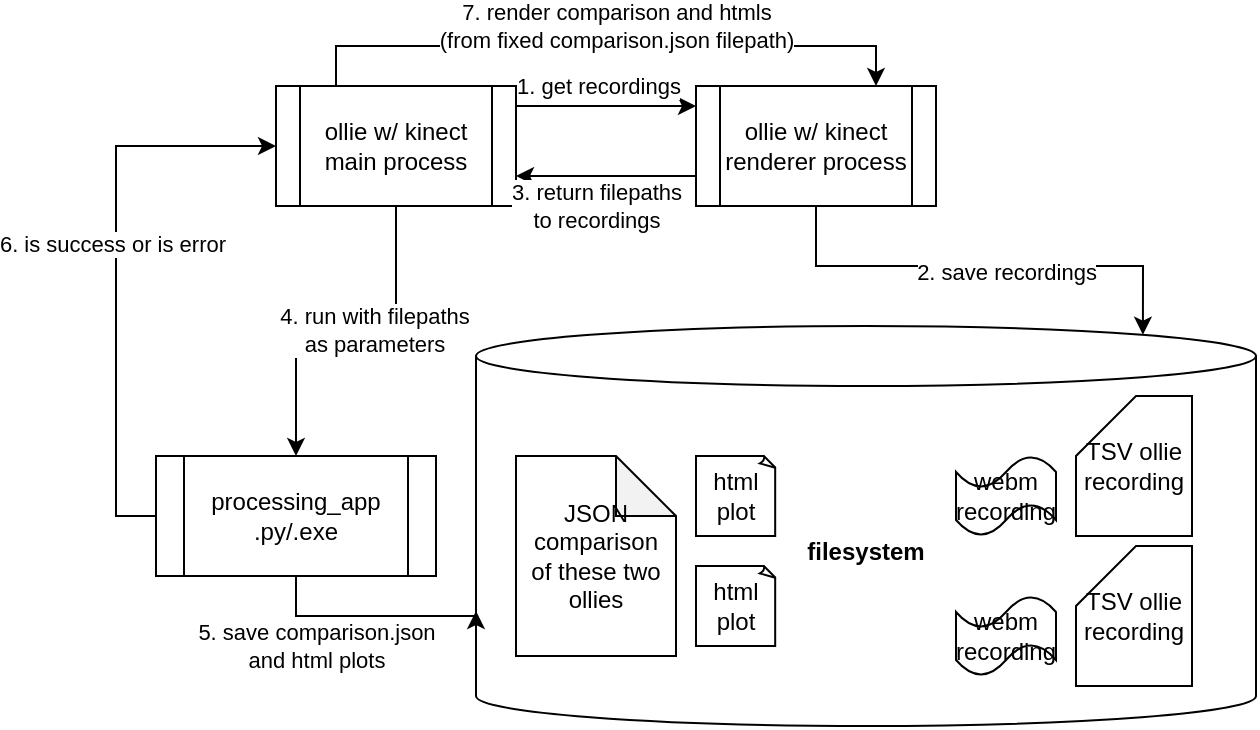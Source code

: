 <mxfile version="23.1.5" type="device">
  <diagram id="C5RBs43oDa-KdzZeNtuy" name="Page-1">
    <mxGraphModel dx="780" dy="496" grid="1" gridSize="10" guides="1" tooltips="1" connect="1" arrows="1" fold="1" page="1" pageScale="1" pageWidth="827" pageHeight="1169" math="0" shadow="0">
      <root>
        <mxCell id="WIyWlLk6GJQsqaUBKTNV-0" />
        <mxCell id="WIyWlLk6GJQsqaUBKTNV-1" parent="WIyWlLk6GJQsqaUBKTNV-0" />
        <mxCell id="zyLFG_JOlrQk-XFl9pap-7" value="&lt;b&gt;filesystem&lt;/b&gt;" style="shape=cylinder3;whiteSpace=wrap;html=1;boundedLbl=1;backgroundOutline=1;size=15;" vertex="1" parent="WIyWlLk6GJQsqaUBKTNV-1">
          <mxGeometry x="420" y="200" width="390" height="200" as="geometry" />
        </mxCell>
        <mxCell id="zyLFG_JOlrQk-XFl9pap-1" value="TSV ollie recording" style="shape=card;whiteSpace=wrap;html=1;" vertex="1" parent="WIyWlLk6GJQsqaUBKTNV-1">
          <mxGeometry x="720" y="310" width="58" height="70" as="geometry" />
        </mxCell>
        <mxCell id="zyLFG_JOlrQk-XFl9pap-31" style="edgeStyle=orthogonalEdgeStyle;rounded=0;orthogonalLoop=1;jettySize=auto;html=1;exitX=0;exitY=0.5;exitDx=0;exitDy=0;entryX=0;entryY=0.5;entryDx=0;entryDy=0;" edge="1" parent="WIyWlLk6GJQsqaUBKTNV-1" source="zyLFG_JOlrQk-XFl9pap-4" target="zyLFG_JOlrQk-XFl9pap-8">
          <mxGeometry relative="1" as="geometry" />
        </mxCell>
        <mxCell id="zyLFG_JOlrQk-XFl9pap-32" value="6. is success or is error" style="edgeLabel;html=1;align=center;verticalAlign=middle;resizable=0;points=[];" vertex="1" connectable="0" parent="zyLFG_JOlrQk-XFl9pap-31">
          <mxGeometry x="0.099" y="2" relative="1" as="geometry">
            <mxPoint as="offset" />
          </mxGeometry>
        </mxCell>
        <mxCell id="zyLFG_JOlrQk-XFl9pap-4" value="processing_app&lt;br&gt;.py/.exe" style="shape=process;whiteSpace=wrap;html=1;backgroundOutline=1;" vertex="1" parent="WIyWlLk6GJQsqaUBKTNV-1">
          <mxGeometry x="260" y="265" width="140" height="60" as="geometry" />
        </mxCell>
        <mxCell id="zyLFG_JOlrQk-XFl9pap-5" value="JSON comparison&lt;br&gt;of these two ollies" style="shape=note;whiteSpace=wrap;html=1;backgroundOutline=1;darkOpacity=0.05;" vertex="1" parent="WIyWlLk6GJQsqaUBKTNV-1">
          <mxGeometry x="440" y="265" width="80" height="100" as="geometry" />
        </mxCell>
        <mxCell id="zyLFG_JOlrQk-XFl9pap-16" value="" style="edgeStyle=orthogonalEdgeStyle;rounded=0;orthogonalLoop=1;jettySize=auto;html=1;" edge="1" parent="WIyWlLk6GJQsqaUBKTNV-1" source="zyLFG_JOlrQk-XFl9pap-8" target="zyLFG_JOlrQk-XFl9pap-14">
          <mxGeometry relative="1" as="geometry">
            <Array as="points">
              <mxPoint x="490" y="90" />
              <mxPoint x="490" y="90" />
            </Array>
          </mxGeometry>
        </mxCell>
        <mxCell id="zyLFG_JOlrQk-XFl9pap-17" value="1. get recordings" style="edgeLabel;html=1;align=center;verticalAlign=middle;resizable=0;points=[];" vertex="1" connectable="0" parent="zyLFG_JOlrQk-XFl9pap-16">
          <mxGeometry x="-0.415" relative="1" as="geometry">
            <mxPoint x="14" y="-10" as="offset" />
          </mxGeometry>
        </mxCell>
        <mxCell id="zyLFG_JOlrQk-XFl9pap-26" style="edgeStyle=orthogonalEdgeStyle;rounded=0;orthogonalLoop=1;jettySize=auto;html=1;exitX=0.5;exitY=1;exitDx=0;exitDy=0;entryX=0.5;entryY=0;entryDx=0;entryDy=0;" edge="1" parent="WIyWlLk6GJQsqaUBKTNV-1" source="zyLFG_JOlrQk-XFl9pap-8" target="zyLFG_JOlrQk-XFl9pap-4">
          <mxGeometry relative="1" as="geometry" />
        </mxCell>
        <mxCell id="zyLFG_JOlrQk-XFl9pap-27" value="4. run with filepaths &lt;br&gt;as parameters" style="edgeLabel;html=1;align=center;verticalAlign=middle;resizable=0;points=[];" vertex="1" connectable="0" parent="zyLFG_JOlrQk-XFl9pap-26">
          <mxGeometry x="-0.159" y="-1" relative="1" as="geometry">
            <mxPoint as="offset" />
          </mxGeometry>
        </mxCell>
        <mxCell id="zyLFG_JOlrQk-XFl9pap-33" style="edgeStyle=orthogonalEdgeStyle;rounded=0;orthogonalLoop=1;jettySize=auto;html=1;exitX=0.25;exitY=0;exitDx=0;exitDy=0;entryX=0.75;entryY=0;entryDx=0;entryDy=0;" edge="1" parent="WIyWlLk6GJQsqaUBKTNV-1" source="zyLFG_JOlrQk-XFl9pap-8" target="zyLFG_JOlrQk-XFl9pap-14">
          <mxGeometry relative="1" as="geometry">
            <Array as="points">
              <mxPoint x="350" y="60" />
              <mxPoint x="620" y="60" />
            </Array>
          </mxGeometry>
        </mxCell>
        <mxCell id="zyLFG_JOlrQk-XFl9pap-34" value="7. render comparison and htmls &lt;br&gt;(from fixed comparison.json filepath)" style="edgeLabel;html=1;align=center;verticalAlign=middle;resizable=0;points=[];" vertex="1" connectable="0" parent="zyLFG_JOlrQk-XFl9pap-33">
          <mxGeometry x="0.234" y="-2" relative="1" as="geometry">
            <mxPoint x="-32" y="-12" as="offset" />
          </mxGeometry>
        </mxCell>
        <mxCell id="zyLFG_JOlrQk-XFl9pap-8" value="ollie w/ kinect&lt;br&gt;main process" style="shape=process;whiteSpace=wrap;html=1;backgroundOutline=1;" vertex="1" parent="WIyWlLk6GJQsqaUBKTNV-1">
          <mxGeometry x="320" y="80" width="120" height="60" as="geometry" />
        </mxCell>
        <mxCell id="zyLFG_JOlrQk-XFl9pap-10" value="TSV ollie recording" style="shape=card;whiteSpace=wrap;html=1;" vertex="1" parent="WIyWlLk6GJQsqaUBKTNV-1">
          <mxGeometry x="720" y="235" width="58" height="70" as="geometry" />
        </mxCell>
        <mxCell id="zyLFG_JOlrQk-XFl9pap-11" value="html plot" style="whiteSpace=wrap;html=1;shape=mxgraph.basic.document" vertex="1" parent="WIyWlLk6GJQsqaUBKTNV-1">
          <mxGeometry x="530" y="265" width="40" height="40" as="geometry" />
        </mxCell>
        <mxCell id="zyLFG_JOlrQk-XFl9pap-13" value="html plot" style="whiteSpace=wrap;html=1;shape=mxgraph.basic.document" vertex="1" parent="WIyWlLk6GJQsqaUBKTNV-1">
          <mxGeometry x="530" y="320" width="40" height="40" as="geometry" />
        </mxCell>
        <mxCell id="zyLFG_JOlrQk-XFl9pap-23" style="edgeStyle=orthogonalEdgeStyle;rounded=0;orthogonalLoop=1;jettySize=auto;html=1;exitX=0;exitY=0.75;exitDx=0;exitDy=0;entryX=1;entryY=0.75;entryDx=0;entryDy=0;" edge="1" parent="WIyWlLk6GJQsqaUBKTNV-1" source="zyLFG_JOlrQk-XFl9pap-14" target="zyLFG_JOlrQk-XFl9pap-8">
          <mxGeometry relative="1" as="geometry" />
        </mxCell>
        <mxCell id="zyLFG_JOlrQk-XFl9pap-24" value="3. return filepaths &lt;br&gt;to recordings" style="edgeLabel;html=1;align=center;verticalAlign=middle;resizable=0;points=[];" vertex="1" connectable="0" parent="zyLFG_JOlrQk-XFl9pap-23">
          <mxGeometry x="0.158" y="-1" relative="1" as="geometry">
            <mxPoint x="2" y="16" as="offset" />
          </mxGeometry>
        </mxCell>
        <mxCell id="zyLFG_JOlrQk-XFl9pap-14" value="ollie w/ kinect&lt;br&gt;renderer process" style="shape=process;whiteSpace=wrap;html=1;backgroundOutline=1;" vertex="1" parent="WIyWlLk6GJQsqaUBKTNV-1">
          <mxGeometry x="530" y="80" width="120" height="60" as="geometry" />
        </mxCell>
        <mxCell id="zyLFG_JOlrQk-XFl9pap-18" value="webm recording" style="shape=tape;whiteSpace=wrap;html=1;" vertex="1" parent="WIyWlLk6GJQsqaUBKTNV-1">
          <mxGeometry x="660" y="265" width="50" height="40" as="geometry" />
        </mxCell>
        <mxCell id="zyLFG_JOlrQk-XFl9pap-19" value="webm recording" style="shape=tape;whiteSpace=wrap;html=1;" vertex="1" parent="WIyWlLk6GJQsqaUBKTNV-1">
          <mxGeometry x="660" y="335" width="50" height="40" as="geometry" />
        </mxCell>
        <mxCell id="zyLFG_JOlrQk-XFl9pap-21" style="edgeStyle=orthogonalEdgeStyle;rounded=0;orthogonalLoop=1;jettySize=auto;html=1;exitX=0.5;exitY=1;exitDx=0;exitDy=0;entryX=0.855;entryY=0;entryDx=0;entryDy=4.35;entryPerimeter=0;" edge="1" parent="WIyWlLk6GJQsqaUBKTNV-1" source="zyLFG_JOlrQk-XFl9pap-14" target="zyLFG_JOlrQk-XFl9pap-7">
          <mxGeometry relative="1" as="geometry" />
        </mxCell>
        <mxCell id="zyLFG_JOlrQk-XFl9pap-22" value="2. save recordings" style="edgeLabel;html=1;align=center;verticalAlign=middle;resizable=0;points=[];" vertex="1" connectable="0" parent="zyLFG_JOlrQk-XFl9pap-21">
          <mxGeometry x="0.099" y="-3" relative="1" as="geometry">
            <mxPoint as="offset" />
          </mxGeometry>
        </mxCell>
        <mxCell id="zyLFG_JOlrQk-XFl9pap-29" style="edgeStyle=orthogonalEdgeStyle;rounded=0;orthogonalLoop=1;jettySize=auto;html=1;exitX=0.5;exitY=1;exitDx=0;exitDy=0;entryX=0;entryY=0;entryDx=0;entryDy=142.5;entryPerimeter=0;" edge="1" parent="WIyWlLk6GJQsqaUBKTNV-1" source="zyLFG_JOlrQk-XFl9pap-4" target="zyLFG_JOlrQk-XFl9pap-7">
          <mxGeometry relative="1" as="geometry" />
        </mxCell>
        <mxCell id="zyLFG_JOlrQk-XFl9pap-30" value="5. save comparison.json &lt;br&gt;and html plots" style="edgeLabel;html=1;align=center;verticalAlign=middle;resizable=0;points=[];" vertex="1" connectable="0" parent="zyLFG_JOlrQk-XFl9pap-29">
          <mxGeometry x="0.447" y="-2" relative="1" as="geometry">
            <mxPoint x="-52" y="13" as="offset" />
          </mxGeometry>
        </mxCell>
      </root>
    </mxGraphModel>
  </diagram>
</mxfile>
